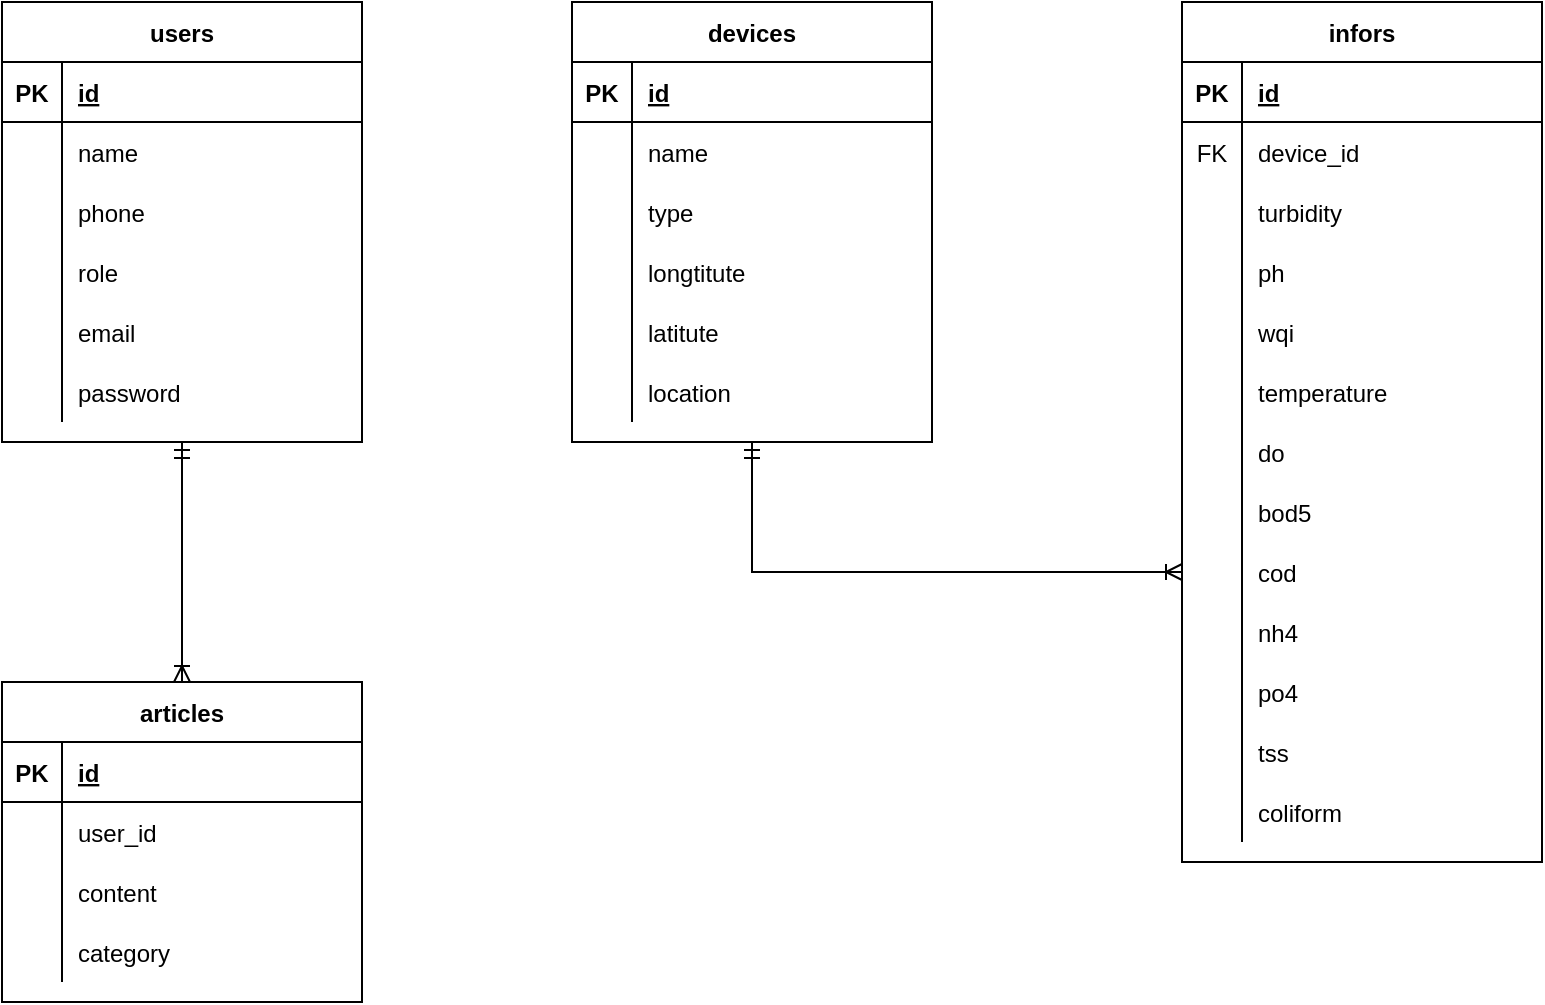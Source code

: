 <mxfile version="17.1.3" type="device"><diagram id="YUO9_QdbjIRP3teNtaTM" name="Page-1"><mxGraphModel dx="1374" dy="754" grid="1" gridSize="10" guides="1" tooltips="1" connect="1" arrows="1" fold="1" page="1" pageScale="1" pageWidth="850" pageHeight="1100" math="0" shadow="0"><root><mxCell id="0"/><mxCell id="1" parent="0"/><mxCell id="zA--3cfmyRJSqkQ5HKMH-1" value="users" style="shape=table;startSize=30;container=1;collapsible=1;childLayout=tableLayout;fixedRows=1;rowLines=0;fontStyle=1;align=center;resizeLast=1;" vertex="1" parent="1"><mxGeometry x="50" y="30" width="180" height="220" as="geometry"/></mxCell><mxCell id="zA--3cfmyRJSqkQ5HKMH-2" value="" style="shape=tableRow;horizontal=0;startSize=0;swimlaneHead=0;swimlaneBody=0;fillColor=none;collapsible=0;dropTarget=0;points=[[0,0.5],[1,0.5]];portConstraint=eastwest;top=0;left=0;right=0;bottom=1;" vertex="1" parent="zA--3cfmyRJSqkQ5HKMH-1"><mxGeometry y="30" width="180" height="30" as="geometry"/></mxCell><mxCell id="zA--3cfmyRJSqkQ5HKMH-3" value="PK" style="shape=partialRectangle;connectable=0;fillColor=none;top=0;left=0;bottom=0;right=0;fontStyle=1;overflow=hidden;" vertex="1" parent="zA--3cfmyRJSqkQ5HKMH-2"><mxGeometry width="30" height="30" as="geometry"><mxRectangle width="30" height="30" as="alternateBounds"/></mxGeometry></mxCell><mxCell id="zA--3cfmyRJSqkQ5HKMH-4" value="id" style="shape=partialRectangle;connectable=0;fillColor=none;top=0;left=0;bottom=0;right=0;align=left;spacingLeft=6;fontStyle=5;overflow=hidden;" vertex="1" parent="zA--3cfmyRJSqkQ5HKMH-2"><mxGeometry x="30" width="150" height="30" as="geometry"><mxRectangle width="150" height="30" as="alternateBounds"/></mxGeometry></mxCell><mxCell id="zA--3cfmyRJSqkQ5HKMH-5" value="" style="shape=tableRow;horizontal=0;startSize=0;swimlaneHead=0;swimlaneBody=0;fillColor=none;collapsible=0;dropTarget=0;points=[[0,0.5],[1,0.5]];portConstraint=eastwest;top=0;left=0;right=0;bottom=0;" vertex="1" parent="zA--3cfmyRJSqkQ5HKMH-1"><mxGeometry y="60" width="180" height="30" as="geometry"/></mxCell><mxCell id="zA--3cfmyRJSqkQ5HKMH-6" value="" style="shape=partialRectangle;connectable=0;fillColor=none;top=0;left=0;bottom=0;right=0;editable=1;overflow=hidden;" vertex="1" parent="zA--3cfmyRJSqkQ5HKMH-5"><mxGeometry width="30" height="30" as="geometry"><mxRectangle width="30" height="30" as="alternateBounds"/></mxGeometry></mxCell><mxCell id="zA--3cfmyRJSqkQ5HKMH-7" value="name    " style="shape=partialRectangle;connectable=0;fillColor=none;top=0;left=0;bottom=0;right=0;align=left;spacingLeft=6;overflow=hidden;" vertex="1" parent="zA--3cfmyRJSqkQ5HKMH-5"><mxGeometry x="30" width="150" height="30" as="geometry"><mxRectangle width="150" height="30" as="alternateBounds"/></mxGeometry></mxCell><mxCell id="zA--3cfmyRJSqkQ5HKMH-17" value="" style="shape=tableRow;horizontal=0;startSize=0;swimlaneHead=0;swimlaneBody=0;fillColor=none;collapsible=0;dropTarget=0;points=[[0,0.5],[1,0.5]];portConstraint=eastwest;top=0;left=0;right=0;bottom=0;" vertex="1" parent="zA--3cfmyRJSqkQ5HKMH-1"><mxGeometry y="90" width="180" height="30" as="geometry"/></mxCell><mxCell id="zA--3cfmyRJSqkQ5HKMH-18" value="" style="shape=partialRectangle;connectable=0;fillColor=none;top=0;left=0;bottom=0;right=0;editable=1;overflow=hidden;" vertex="1" parent="zA--3cfmyRJSqkQ5HKMH-17"><mxGeometry width="30" height="30" as="geometry"><mxRectangle width="30" height="30" as="alternateBounds"/></mxGeometry></mxCell><mxCell id="zA--3cfmyRJSqkQ5HKMH-19" value="phone" style="shape=partialRectangle;connectable=0;fillColor=none;top=0;left=0;bottom=0;right=0;align=left;spacingLeft=6;overflow=hidden;" vertex="1" parent="zA--3cfmyRJSqkQ5HKMH-17"><mxGeometry x="30" width="150" height="30" as="geometry"><mxRectangle width="150" height="30" as="alternateBounds"/></mxGeometry></mxCell><mxCell id="zA--3cfmyRJSqkQ5HKMH-20" value="" style="shape=tableRow;horizontal=0;startSize=0;swimlaneHead=0;swimlaneBody=0;fillColor=none;collapsible=0;dropTarget=0;points=[[0,0.5],[1,0.5]];portConstraint=eastwest;top=0;left=0;right=0;bottom=0;" vertex="1" parent="zA--3cfmyRJSqkQ5HKMH-1"><mxGeometry y="120" width="180" height="30" as="geometry"/></mxCell><mxCell id="zA--3cfmyRJSqkQ5HKMH-21" value="" style="shape=partialRectangle;connectable=0;fillColor=none;top=0;left=0;bottom=0;right=0;editable=1;overflow=hidden;" vertex="1" parent="zA--3cfmyRJSqkQ5HKMH-20"><mxGeometry width="30" height="30" as="geometry"><mxRectangle width="30" height="30" as="alternateBounds"/></mxGeometry></mxCell><mxCell id="zA--3cfmyRJSqkQ5HKMH-22" value="role" style="shape=partialRectangle;connectable=0;fillColor=none;top=0;left=0;bottom=0;right=0;align=left;spacingLeft=6;overflow=hidden;" vertex="1" parent="zA--3cfmyRJSqkQ5HKMH-20"><mxGeometry x="30" width="150" height="30" as="geometry"><mxRectangle width="150" height="30" as="alternateBounds"/></mxGeometry></mxCell><mxCell id="zA--3cfmyRJSqkQ5HKMH-8" value="" style="shape=tableRow;horizontal=0;startSize=0;swimlaneHead=0;swimlaneBody=0;fillColor=none;collapsible=0;dropTarget=0;points=[[0,0.5],[1,0.5]];portConstraint=eastwest;top=0;left=0;right=0;bottom=0;" vertex="1" parent="zA--3cfmyRJSqkQ5HKMH-1"><mxGeometry y="150" width="180" height="30" as="geometry"/></mxCell><mxCell id="zA--3cfmyRJSqkQ5HKMH-9" value="" style="shape=partialRectangle;connectable=0;fillColor=none;top=0;left=0;bottom=0;right=0;editable=1;overflow=hidden;" vertex="1" parent="zA--3cfmyRJSqkQ5HKMH-8"><mxGeometry width="30" height="30" as="geometry"><mxRectangle width="30" height="30" as="alternateBounds"/></mxGeometry></mxCell><mxCell id="zA--3cfmyRJSqkQ5HKMH-10" value="email" style="shape=partialRectangle;connectable=0;fillColor=none;top=0;left=0;bottom=0;right=0;align=left;spacingLeft=6;overflow=hidden;" vertex="1" parent="zA--3cfmyRJSqkQ5HKMH-8"><mxGeometry x="30" width="150" height="30" as="geometry"><mxRectangle width="150" height="30" as="alternateBounds"/></mxGeometry></mxCell><mxCell id="zA--3cfmyRJSqkQ5HKMH-11" value="" style="shape=tableRow;horizontal=0;startSize=0;swimlaneHead=0;swimlaneBody=0;fillColor=none;collapsible=0;dropTarget=0;points=[[0,0.5],[1,0.5]];portConstraint=eastwest;top=0;left=0;right=0;bottom=0;" vertex="1" parent="zA--3cfmyRJSqkQ5HKMH-1"><mxGeometry y="180" width="180" height="30" as="geometry"/></mxCell><mxCell id="zA--3cfmyRJSqkQ5HKMH-12" value="" style="shape=partialRectangle;connectable=0;fillColor=none;top=0;left=0;bottom=0;right=0;editable=1;overflow=hidden;" vertex="1" parent="zA--3cfmyRJSqkQ5HKMH-11"><mxGeometry width="30" height="30" as="geometry"><mxRectangle width="30" height="30" as="alternateBounds"/></mxGeometry></mxCell><mxCell id="zA--3cfmyRJSqkQ5HKMH-13" value="password" style="shape=partialRectangle;connectable=0;fillColor=none;top=0;left=0;bottom=0;right=0;align=left;spacingLeft=6;overflow=hidden;" vertex="1" parent="zA--3cfmyRJSqkQ5HKMH-11"><mxGeometry x="30" width="150" height="30" as="geometry"><mxRectangle width="150" height="30" as="alternateBounds"/></mxGeometry></mxCell><mxCell id="zA--3cfmyRJSqkQ5HKMH-23" value="devices" style="shape=table;startSize=30;container=1;collapsible=1;childLayout=tableLayout;fixedRows=1;rowLines=0;fontStyle=1;align=center;resizeLast=1;" vertex="1" parent="1"><mxGeometry x="335" y="30" width="180" height="220" as="geometry"/></mxCell><mxCell id="zA--3cfmyRJSqkQ5HKMH-24" value="" style="shape=tableRow;horizontal=0;startSize=0;swimlaneHead=0;swimlaneBody=0;fillColor=none;collapsible=0;dropTarget=0;points=[[0,0.5],[1,0.5]];portConstraint=eastwest;top=0;left=0;right=0;bottom=1;" vertex="1" parent="zA--3cfmyRJSqkQ5HKMH-23"><mxGeometry y="30" width="180" height="30" as="geometry"/></mxCell><mxCell id="zA--3cfmyRJSqkQ5HKMH-25" value="PK" style="shape=partialRectangle;connectable=0;fillColor=none;top=0;left=0;bottom=0;right=0;fontStyle=1;overflow=hidden;" vertex="1" parent="zA--3cfmyRJSqkQ5HKMH-24"><mxGeometry width="30" height="30" as="geometry"><mxRectangle width="30" height="30" as="alternateBounds"/></mxGeometry></mxCell><mxCell id="zA--3cfmyRJSqkQ5HKMH-26" value="id" style="shape=partialRectangle;connectable=0;fillColor=none;top=0;left=0;bottom=0;right=0;align=left;spacingLeft=6;fontStyle=5;overflow=hidden;" vertex="1" parent="zA--3cfmyRJSqkQ5HKMH-24"><mxGeometry x="30" width="150" height="30" as="geometry"><mxRectangle width="150" height="30" as="alternateBounds"/></mxGeometry></mxCell><mxCell id="zA--3cfmyRJSqkQ5HKMH-27" value="" style="shape=tableRow;horizontal=0;startSize=0;swimlaneHead=0;swimlaneBody=0;fillColor=none;collapsible=0;dropTarget=0;points=[[0,0.5],[1,0.5]];portConstraint=eastwest;top=0;left=0;right=0;bottom=0;" vertex="1" parent="zA--3cfmyRJSqkQ5HKMH-23"><mxGeometry y="60" width="180" height="30" as="geometry"/></mxCell><mxCell id="zA--3cfmyRJSqkQ5HKMH-28" value="" style="shape=partialRectangle;connectable=0;fillColor=none;top=0;left=0;bottom=0;right=0;editable=1;overflow=hidden;" vertex="1" parent="zA--3cfmyRJSqkQ5HKMH-27"><mxGeometry width="30" height="30" as="geometry"><mxRectangle width="30" height="30" as="alternateBounds"/></mxGeometry></mxCell><mxCell id="zA--3cfmyRJSqkQ5HKMH-29" value="name" style="shape=partialRectangle;connectable=0;fillColor=none;top=0;left=0;bottom=0;right=0;align=left;spacingLeft=6;overflow=hidden;" vertex="1" parent="zA--3cfmyRJSqkQ5HKMH-27"><mxGeometry x="30" width="150" height="30" as="geometry"><mxRectangle width="150" height="30" as="alternateBounds"/></mxGeometry></mxCell><mxCell id="zA--3cfmyRJSqkQ5HKMH-30" value="" style="shape=tableRow;horizontal=0;startSize=0;swimlaneHead=0;swimlaneBody=0;fillColor=none;collapsible=0;dropTarget=0;points=[[0,0.5],[1,0.5]];portConstraint=eastwest;top=0;left=0;right=0;bottom=0;" vertex="1" parent="zA--3cfmyRJSqkQ5HKMH-23"><mxGeometry y="90" width="180" height="30" as="geometry"/></mxCell><mxCell id="zA--3cfmyRJSqkQ5HKMH-31" value="" style="shape=partialRectangle;connectable=0;fillColor=none;top=0;left=0;bottom=0;right=0;editable=1;overflow=hidden;" vertex="1" parent="zA--3cfmyRJSqkQ5HKMH-30"><mxGeometry width="30" height="30" as="geometry"><mxRectangle width="30" height="30" as="alternateBounds"/></mxGeometry></mxCell><mxCell id="zA--3cfmyRJSqkQ5HKMH-32" value="type" style="shape=partialRectangle;connectable=0;fillColor=none;top=0;left=0;bottom=0;right=0;align=left;spacingLeft=6;overflow=hidden;" vertex="1" parent="zA--3cfmyRJSqkQ5HKMH-30"><mxGeometry x="30" width="150" height="30" as="geometry"><mxRectangle width="150" height="30" as="alternateBounds"/></mxGeometry></mxCell><mxCell id="zA--3cfmyRJSqkQ5HKMH-33" value="" style="shape=tableRow;horizontal=0;startSize=0;swimlaneHead=0;swimlaneBody=0;fillColor=none;collapsible=0;dropTarget=0;points=[[0,0.5],[1,0.5]];portConstraint=eastwest;top=0;left=0;right=0;bottom=0;" vertex="1" parent="zA--3cfmyRJSqkQ5HKMH-23"><mxGeometry y="120" width="180" height="30" as="geometry"/></mxCell><mxCell id="zA--3cfmyRJSqkQ5HKMH-34" value="" style="shape=partialRectangle;connectable=0;fillColor=none;top=0;left=0;bottom=0;right=0;editable=1;overflow=hidden;" vertex="1" parent="zA--3cfmyRJSqkQ5HKMH-33"><mxGeometry width="30" height="30" as="geometry"><mxRectangle width="30" height="30" as="alternateBounds"/></mxGeometry></mxCell><mxCell id="zA--3cfmyRJSqkQ5HKMH-35" value="longtitute" style="shape=partialRectangle;connectable=0;fillColor=none;top=0;left=0;bottom=0;right=0;align=left;spacingLeft=6;overflow=hidden;" vertex="1" parent="zA--3cfmyRJSqkQ5HKMH-33"><mxGeometry x="30" width="150" height="30" as="geometry"><mxRectangle width="150" height="30" as="alternateBounds"/></mxGeometry></mxCell><mxCell id="zA--3cfmyRJSqkQ5HKMH-36" value="" style="shape=tableRow;horizontal=0;startSize=0;swimlaneHead=0;swimlaneBody=0;fillColor=none;collapsible=0;dropTarget=0;points=[[0,0.5],[1,0.5]];portConstraint=eastwest;top=0;left=0;right=0;bottom=0;" vertex="1" parent="zA--3cfmyRJSqkQ5HKMH-23"><mxGeometry y="150" width="180" height="30" as="geometry"/></mxCell><mxCell id="zA--3cfmyRJSqkQ5HKMH-37" value="" style="shape=partialRectangle;connectable=0;fillColor=none;top=0;left=0;bottom=0;right=0;editable=1;overflow=hidden;" vertex="1" parent="zA--3cfmyRJSqkQ5HKMH-36"><mxGeometry width="30" height="30" as="geometry"><mxRectangle width="30" height="30" as="alternateBounds"/></mxGeometry></mxCell><mxCell id="zA--3cfmyRJSqkQ5HKMH-38" value="latitute" style="shape=partialRectangle;connectable=0;fillColor=none;top=0;left=0;bottom=0;right=0;align=left;spacingLeft=6;overflow=hidden;" vertex="1" parent="zA--3cfmyRJSqkQ5HKMH-36"><mxGeometry x="30" width="150" height="30" as="geometry"><mxRectangle width="150" height="30" as="alternateBounds"/></mxGeometry></mxCell><mxCell id="zA--3cfmyRJSqkQ5HKMH-39" value="" style="shape=tableRow;horizontal=0;startSize=0;swimlaneHead=0;swimlaneBody=0;fillColor=none;collapsible=0;dropTarget=0;points=[[0,0.5],[1,0.5]];portConstraint=eastwest;top=0;left=0;right=0;bottom=0;" vertex="1" parent="zA--3cfmyRJSqkQ5HKMH-23"><mxGeometry y="180" width="180" height="30" as="geometry"/></mxCell><mxCell id="zA--3cfmyRJSqkQ5HKMH-40" value="" style="shape=partialRectangle;connectable=0;fillColor=none;top=0;left=0;bottom=0;right=0;editable=1;overflow=hidden;" vertex="1" parent="zA--3cfmyRJSqkQ5HKMH-39"><mxGeometry width="30" height="30" as="geometry"><mxRectangle width="30" height="30" as="alternateBounds"/></mxGeometry></mxCell><mxCell id="zA--3cfmyRJSqkQ5HKMH-41" value="location" style="shape=partialRectangle;connectable=0;fillColor=none;top=0;left=0;bottom=0;right=0;align=left;spacingLeft=6;overflow=hidden;" vertex="1" parent="zA--3cfmyRJSqkQ5HKMH-39"><mxGeometry x="30" width="150" height="30" as="geometry"><mxRectangle width="150" height="30" as="alternateBounds"/></mxGeometry></mxCell><mxCell id="zA--3cfmyRJSqkQ5HKMH-42" value="articles" style="shape=table;startSize=30;container=1;collapsible=1;childLayout=tableLayout;fixedRows=1;rowLines=0;fontStyle=1;align=center;resizeLast=1;" vertex="1" parent="1"><mxGeometry x="50" y="370" width="180" height="160" as="geometry"/></mxCell><mxCell id="zA--3cfmyRJSqkQ5HKMH-43" value="" style="shape=tableRow;horizontal=0;startSize=0;swimlaneHead=0;swimlaneBody=0;fillColor=none;collapsible=0;dropTarget=0;points=[[0,0.5],[1,0.5]];portConstraint=eastwest;top=0;left=0;right=0;bottom=1;" vertex="1" parent="zA--3cfmyRJSqkQ5HKMH-42"><mxGeometry y="30" width="180" height="30" as="geometry"/></mxCell><mxCell id="zA--3cfmyRJSqkQ5HKMH-44" value="PK" style="shape=partialRectangle;connectable=0;fillColor=none;top=0;left=0;bottom=0;right=0;fontStyle=1;overflow=hidden;" vertex="1" parent="zA--3cfmyRJSqkQ5HKMH-43"><mxGeometry width="30" height="30" as="geometry"><mxRectangle width="30" height="30" as="alternateBounds"/></mxGeometry></mxCell><mxCell id="zA--3cfmyRJSqkQ5HKMH-45" value="id" style="shape=partialRectangle;connectable=0;fillColor=none;top=0;left=0;bottom=0;right=0;align=left;spacingLeft=6;fontStyle=5;overflow=hidden;" vertex="1" parent="zA--3cfmyRJSqkQ5HKMH-43"><mxGeometry x="30" width="150" height="30" as="geometry"><mxRectangle width="150" height="30" as="alternateBounds"/></mxGeometry></mxCell><mxCell id="zA--3cfmyRJSqkQ5HKMH-46" value="" style="shape=tableRow;horizontal=0;startSize=0;swimlaneHead=0;swimlaneBody=0;fillColor=none;collapsible=0;dropTarget=0;points=[[0,0.5],[1,0.5]];portConstraint=eastwest;top=0;left=0;right=0;bottom=0;" vertex="1" parent="zA--3cfmyRJSqkQ5HKMH-42"><mxGeometry y="60" width="180" height="30" as="geometry"/></mxCell><mxCell id="zA--3cfmyRJSqkQ5HKMH-47" value="" style="shape=partialRectangle;connectable=0;fillColor=none;top=0;left=0;bottom=0;right=0;editable=1;overflow=hidden;" vertex="1" parent="zA--3cfmyRJSqkQ5HKMH-46"><mxGeometry width="30" height="30" as="geometry"><mxRectangle width="30" height="30" as="alternateBounds"/></mxGeometry></mxCell><mxCell id="zA--3cfmyRJSqkQ5HKMH-48" value="user_id" style="shape=partialRectangle;connectable=0;fillColor=none;top=0;left=0;bottom=0;right=0;align=left;spacingLeft=6;overflow=hidden;" vertex="1" parent="zA--3cfmyRJSqkQ5HKMH-46"><mxGeometry x="30" width="150" height="30" as="geometry"><mxRectangle width="150" height="30" as="alternateBounds"/></mxGeometry></mxCell><mxCell id="zA--3cfmyRJSqkQ5HKMH-49" value="" style="shape=tableRow;horizontal=0;startSize=0;swimlaneHead=0;swimlaneBody=0;fillColor=none;collapsible=0;dropTarget=0;points=[[0,0.5],[1,0.5]];portConstraint=eastwest;top=0;left=0;right=0;bottom=0;" vertex="1" parent="zA--3cfmyRJSqkQ5HKMH-42"><mxGeometry y="90" width="180" height="30" as="geometry"/></mxCell><mxCell id="zA--3cfmyRJSqkQ5HKMH-50" value="" style="shape=partialRectangle;connectable=0;fillColor=none;top=0;left=0;bottom=0;right=0;editable=1;overflow=hidden;" vertex="1" parent="zA--3cfmyRJSqkQ5HKMH-49"><mxGeometry width="30" height="30" as="geometry"><mxRectangle width="30" height="30" as="alternateBounds"/></mxGeometry></mxCell><mxCell id="zA--3cfmyRJSqkQ5HKMH-51" value="content" style="shape=partialRectangle;connectable=0;fillColor=none;top=0;left=0;bottom=0;right=0;align=left;spacingLeft=6;overflow=hidden;" vertex="1" parent="zA--3cfmyRJSqkQ5HKMH-49"><mxGeometry x="30" width="150" height="30" as="geometry"><mxRectangle width="150" height="30" as="alternateBounds"/></mxGeometry></mxCell><mxCell id="zA--3cfmyRJSqkQ5HKMH-52" value="" style="shape=tableRow;horizontal=0;startSize=0;swimlaneHead=0;swimlaneBody=0;fillColor=none;collapsible=0;dropTarget=0;points=[[0,0.5],[1,0.5]];portConstraint=eastwest;top=0;left=0;right=0;bottom=0;" vertex="1" parent="zA--3cfmyRJSqkQ5HKMH-42"><mxGeometry y="120" width="180" height="30" as="geometry"/></mxCell><mxCell id="zA--3cfmyRJSqkQ5HKMH-53" value="" style="shape=partialRectangle;connectable=0;fillColor=none;top=0;left=0;bottom=0;right=0;editable=1;overflow=hidden;" vertex="1" parent="zA--3cfmyRJSqkQ5HKMH-52"><mxGeometry width="30" height="30" as="geometry"><mxRectangle width="30" height="30" as="alternateBounds"/></mxGeometry></mxCell><mxCell id="zA--3cfmyRJSqkQ5HKMH-54" value="category" style="shape=partialRectangle;connectable=0;fillColor=none;top=0;left=0;bottom=0;right=0;align=left;spacingLeft=6;overflow=hidden;" vertex="1" parent="zA--3cfmyRJSqkQ5HKMH-52"><mxGeometry x="30" width="150" height="30" as="geometry"><mxRectangle width="150" height="30" as="alternateBounds"/></mxGeometry></mxCell><mxCell id="zA--3cfmyRJSqkQ5HKMH-61" value="infors" style="shape=table;startSize=30;container=1;collapsible=1;childLayout=tableLayout;fixedRows=1;rowLines=0;fontStyle=1;align=center;resizeLast=1;" vertex="1" parent="1"><mxGeometry x="640" y="30" width="180" height="430" as="geometry"/></mxCell><mxCell id="zA--3cfmyRJSqkQ5HKMH-62" value="" style="shape=tableRow;horizontal=0;startSize=0;swimlaneHead=0;swimlaneBody=0;fillColor=none;collapsible=0;dropTarget=0;points=[[0,0.5],[1,0.5]];portConstraint=eastwest;top=0;left=0;right=0;bottom=1;" vertex="1" parent="zA--3cfmyRJSqkQ5HKMH-61"><mxGeometry y="30" width="180" height="30" as="geometry"/></mxCell><mxCell id="zA--3cfmyRJSqkQ5HKMH-63" value="PK" style="shape=partialRectangle;connectable=0;fillColor=none;top=0;left=0;bottom=0;right=0;fontStyle=1;overflow=hidden;" vertex="1" parent="zA--3cfmyRJSqkQ5HKMH-62"><mxGeometry width="30" height="30" as="geometry"><mxRectangle width="30" height="30" as="alternateBounds"/></mxGeometry></mxCell><mxCell id="zA--3cfmyRJSqkQ5HKMH-64" value="id" style="shape=partialRectangle;connectable=0;fillColor=none;top=0;left=0;bottom=0;right=0;align=left;spacingLeft=6;fontStyle=5;overflow=hidden;" vertex="1" parent="zA--3cfmyRJSqkQ5HKMH-62"><mxGeometry x="30" width="150" height="30" as="geometry"><mxRectangle width="150" height="30" as="alternateBounds"/></mxGeometry></mxCell><mxCell id="zA--3cfmyRJSqkQ5HKMH-65" value="" style="shape=tableRow;horizontal=0;startSize=0;swimlaneHead=0;swimlaneBody=0;fillColor=none;collapsible=0;dropTarget=0;points=[[0,0.5],[1,0.5]];portConstraint=eastwest;top=0;left=0;right=0;bottom=0;" vertex="1" parent="zA--3cfmyRJSqkQ5HKMH-61"><mxGeometry y="60" width="180" height="30" as="geometry"/></mxCell><mxCell id="zA--3cfmyRJSqkQ5HKMH-66" value="FK" style="shape=partialRectangle;connectable=0;fillColor=none;top=0;left=0;bottom=0;right=0;editable=1;overflow=hidden;" vertex="1" parent="zA--3cfmyRJSqkQ5HKMH-65"><mxGeometry width="30" height="30" as="geometry"><mxRectangle width="30" height="30" as="alternateBounds"/></mxGeometry></mxCell><mxCell id="zA--3cfmyRJSqkQ5HKMH-67" value="device_id" style="shape=partialRectangle;connectable=0;fillColor=none;top=0;left=0;bottom=0;right=0;align=left;spacingLeft=6;overflow=hidden;" vertex="1" parent="zA--3cfmyRJSqkQ5HKMH-65"><mxGeometry x="30" width="150" height="30" as="geometry"><mxRectangle width="150" height="30" as="alternateBounds"/></mxGeometry></mxCell><mxCell id="zA--3cfmyRJSqkQ5HKMH-68" value="" style="shape=tableRow;horizontal=0;startSize=0;swimlaneHead=0;swimlaneBody=0;fillColor=none;collapsible=0;dropTarget=0;points=[[0,0.5],[1,0.5]];portConstraint=eastwest;top=0;left=0;right=0;bottom=0;" vertex="1" parent="zA--3cfmyRJSqkQ5HKMH-61"><mxGeometry y="90" width="180" height="30" as="geometry"/></mxCell><mxCell id="zA--3cfmyRJSqkQ5HKMH-69" value="" style="shape=partialRectangle;connectable=0;fillColor=none;top=0;left=0;bottom=0;right=0;editable=1;overflow=hidden;" vertex="1" parent="zA--3cfmyRJSqkQ5HKMH-68"><mxGeometry width="30" height="30" as="geometry"><mxRectangle width="30" height="30" as="alternateBounds"/></mxGeometry></mxCell><mxCell id="zA--3cfmyRJSqkQ5HKMH-70" value="turbidity" style="shape=partialRectangle;connectable=0;fillColor=none;top=0;left=0;bottom=0;right=0;align=left;spacingLeft=6;overflow=hidden;" vertex="1" parent="zA--3cfmyRJSqkQ5HKMH-68"><mxGeometry x="30" width="150" height="30" as="geometry"><mxRectangle width="150" height="30" as="alternateBounds"/></mxGeometry></mxCell><mxCell id="zA--3cfmyRJSqkQ5HKMH-71" value="" style="shape=tableRow;horizontal=0;startSize=0;swimlaneHead=0;swimlaneBody=0;fillColor=none;collapsible=0;dropTarget=0;points=[[0,0.5],[1,0.5]];portConstraint=eastwest;top=0;left=0;right=0;bottom=0;" vertex="1" parent="zA--3cfmyRJSqkQ5HKMH-61"><mxGeometry y="120" width="180" height="30" as="geometry"/></mxCell><mxCell id="zA--3cfmyRJSqkQ5HKMH-72" value="" style="shape=partialRectangle;connectable=0;fillColor=none;top=0;left=0;bottom=0;right=0;editable=1;overflow=hidden;" vertex="1" parent="zA--3cfmyRJSqkQ5HKMH-71"><mxGeometry width="30" height="30" as="geometry"><mxRectangle width="30" height="30" as="alternateBounds"/></mxGeometry></mxCell><mxCell id="zA--3cfmyRJSqkQ5HKMH-73" value="ph" style="shape=partialRectangle;connectable=0;fillColor=none;top=0;left=0;bottom=0;right=0;align=left;spacingLeft=6;overflow=hidden;" vertex="1" parent="zA--3cfmyRJSqkQ5HKMH-71"><mxGeometry x="30" width="150" height="30" as="geometry"><mxRectangle width="150" height="30" as="alternateBounds"/></mxGeometry></mxCell><mxCell id="zA--3cfmyRJSqkQ5HKMH-74" value="" style="shape=tableRow;horizontal=0;startSize=0;swimlaneHead=0;swimlaneBody=0;fillColor=none;collapsible=0;dropTarget=0;points=[[0,0.5],[1,0.5]];portConstraint=eastwest;top=0;left=0;right=0;bottom=0;" vertex="1" parent="zA--3cfmyRJSqkQ5HKMH-61"><mxGeometry y="150" width="180" height="30" as="geometry"/></mxCell><mxCell id="zA--3cfmyRJSqkQ5HKMH-75" value="" style="shape=partialRectangle;connectable=0;fillColor=none;top=0;left=0;bottom=0;right=0;editable=1;overflow=hidden;" vertex="1" parent="zA--3cfmyRJSqkQ5HKMH-74"><mxGeometry width="30" height="30" as="geometry"><mxRectangle width="30" height="30" as="alternateBounds"/></mxGeometry></mxCell><mxCell id="zA--3cfmyRJSqkQ5HKMH-76" value="wqi" style="shape=partialRectangle;connectable=0;fillColor=none;top=0;left=0;bottom=0;right=0;align=left;spacingLeft=6;overflow=hidden;" vertex="1" parent="zA--3cfmyRJSqkQ5HKMH-74"><mxGeometry x="30" width="150" height="30" as="geometry"><mxRectangle width="150" height="30" as="alternateBounds"/></mxGeometry></mxCell><mxCell id="zA--3cfmyRJSqkQ5HKMH-77" value="" style="shape=tableRow;horizontal=0;startSize=0;swimlaneHead=0;swimlaneBody=0;fillColor=none;collapsible=0;dropTarget=0;points=[[0,0.5],[1,0.5]];portConstraint=eastwest;top=0;left=0;right=0;bottom=0;" vertex="1" parent="zA--3cfmyRJSqkQ5HKMH-61"><mxGeometry y="180" width="180" height="30" as="geometry"/></mxCell><mxCell id="zA--3cfmyRJSqkQ5HKMH-78" value="" style="shape=partialRectangle;connectable=0;fillColor=none;top=0;left=0;bottom=0;right=0;editable=1;overflow=hidden;" vertex="1" parent="zA--3cfmyRJSqkQ5HKMH-77"><mxGeometry width="30" height="30" as="geometry"><mxRectangle width="30" height="30" as="alternateBounds"/></mxGeometry></mxCell><mxCell id="zA--3cfmyRJSqkQ5HKMH-79" value="temperature" style="shape=partialRectangle;connectable=0;fillColor=none;top=0;left=0;bottom=0;right=0;align=left;spacingLeft=6;overflow=hidden;" vertex="1" parent="zA--3cfmyRJSqkQ5HKMH-77"><mxGeometry x="30" width="150" height="30" as="geometry"><mxRectangle width="150" height="30" as="alternateBounds"/></mxGeometry></mxCell><mxCell id="zA--3cfmyRJSqkQ5HKMH-80" value="" style="shape=tableRow;horizontal=0;startSize=0;swimlaneHead=0;swimlaneBody=0;fillColor=none;collapsible=0;dropTarget=0;points=[[0,0.5],[1,0.5]];portConstraint=eastwest;top=0;left=0;right=0;bottom=0;" vertex="1" parent="zA--3cfmyRJSqkQ5HKMH-61"><mxGeometry y="210" width="180" height="30" as="geometry"/></mxCell><mxCell id="zA--3cfmyRJSqkQ5HKMH-81" value="" style="shape=partialRectangle;connectable=0;fillColor=none;top=0;left=0;bottom=0;right=0;editable=1;overflow=hidden;" vertex="1" parent="zA--3cfmyRJSqkQ5HKMH-80"><mxGeometry width="30" height="30" as="geometry"><mxRectangle width="30" height="30" as="alternateBounds"/></mxGeometry></mxCell><mxCell id="zA--3cfmyRJSqkQ5HKMH-82" value="do        " style="shape=partialRectangle;connectable=0;fillColor=none;top=0;left=0;bottom=0;right=0;align=left;spacingLeft=6;overflow=hidden;" vertex="1" parent="zA--3cfmyRJSqkQ5HKMH-80"><mxGeometry x="30" width="150" height="30" as="geometry"><mxRectangle width="150" height="30" as="alternateBounds"/></mxGeometry></mxCell><mxCell id="zA--3cfmyRJSqkQ5HKMH-83" value="" style="shape=tableRow;horizontal=0;startSize=0;swimlaneHead=0;swimlaneBody=0;fillColor=none;collapsible=0;dropTarget=0;points=[[0,0.5],[1,0.5]];portConstraint=eastwest;top=0;left=0;right=0;bottom=0;" vertex="1" parent="zA--3cfmyRJSqkQ5HKMH-61"><mxGeometry y="240" width="180" height="30" as="geometry"/></mxCell><mxCell id="zA--3cfmyRJSqkQ5HKMH-84" value="" style="shape=partialRectangle;connectable=0;fillColor=none;top=0;left=0;bottom=0;right=0;editable=1;overflow=hidden;" vertex="1" parent="zA--3cfmyRJSqkQ5HKMH-83"><mxGeometry width="30" height="30" as="geometry"><mxRectangle width="30" height="30" as="alternateBounds"/></mxGeometry></mxCell><mxCell id="zA--3cfmyRJSqkQ5HKMH-85" value="bod5" style="shape=partialRectangle;connectable=0;fillColor=none;top=0;left=0;bottom=0;right=0;align=left;spacingLeft=6;overflow=hidden;" vertex="1" parent="zA--3cfmyRJSqkQ5HKMH-83"><mxGeometry x="30" width="150" height="30" as="geometry"><mxRectangle width="150" height="30" as="alternateBounds"/></mxGeometry></mxCell><mxCell id="zA--3cfmyRJSqkQ5HKMH-86" value="" style="shape=tableRow;horizontal=0;startSize=0;swimlaneHead=0;swimlaneBody=0;fillColor=none;collapsible=0;dropTarget=0;points=[[0,0.5],[1,0.5]];portConstraint=eastwest;top=0;left=0;right=0;bottom=0;" vertex="1" parent="zA--3cfmyRJSqkQ5HKMH-61"><mxGeometry y="270" width="180" height="30" as="geometry"/></mxCell><mxCell id="zA--3cfmyRJSqkQ5HKMH-87" value="" style="shape=partialRectangle;connectable=0;fillColor=none;top=0;left=0;bottom=0;right=0;editable=1;overflow=hidden;" vertex="1" parent="zA--3cfmyRJSqkQ5HKMH-86"><mxGeometry width="30" height="30" as="geometry"><mxRectangle width="30" height="30" as="alternateBounds"/></mxGeometry></mxCell><mxCell id="zA--3cfmyRJSqkQ5HKMH-88" value="cod" style="shape=partialRectangle;connectable=0;fillColor=none;top=0;left=0;bottom=0;right=0;align=left;spacingLeft=6;overflow=hidden;" vertex="1" parent="zA--3cfmyRJSqkQ5HKMH-86"><mxGeometry x="30" width="150" height="30" as="geometry"><mxRectangle width="150" height="30" as="alternateBounds"/></mxGeometry></mxCell><mxCell id="zA--3cfmyRJSqkQ5HKMH-89" value="" style="shape=tableRow;horizontal=0;startSize=0;swimlaneHead=0;swimlaneBody=0;fillColor=none;collapsible=0;dropTarget=0;points=[[0,0.5],[1,0.5]];portConstraint=eastwest;top=0;left=0;right=0;bottom=0;" vertex="1" parent="zA--3cfmyRJSqkQ5HKMH-61"><mxGeometry y="300" width="180" height="30" as="geometry"/></mxCell><mxCell id="zA--3cfmyRJSqkQ5HKMH-90" value="" style="shape=partialRectangle;connectable=0;fillColor=none;top=0;left=0;bottom=0;right=0;editable=1;overflow=hidden;" vertex="1" parent="zA--3cfmyRJSqkQ5HKMH-89"><mxGeometry width="30" height="30" as="geometry"><mxRectangle width="30" height="30" as="alternateBounds"/></mxGeometry></mxCell><mxCell id="zA--3cfmyRJSqkQ5HKMH-91" value="nh4" style="shape=partialRectangle;connectable=0;fillColor=none;top=0;left=0;bottom=0;right=0;align=left;spacingLeft=6;overflow=hidden;" vertex="1" parent="zA--3cfmyRJSqkQ5HKMH-89"><mxGeometry x="30" width="150" height="30" as="geometry"><mxRectangle width="150" height="30" as="alternateBounds"/></mxGeometry></mxCell><mxCell id="zA--3cfmyRJSqkQ5HKMH-92" value="" style="shape=tableRow;horizontal=0;startSize=0;swimlaneHead=0;swimlaneBody=0;fillColor=none;collapsible=0;dropTarget=0;points=[[0,0.5],[1,0.5]];portConstraint=eastwest;top=0;left=0;right=0;bottom=0;" vertex="1" parent="zA--3cfmyRJSqkQ5HKMH-61"><mxGeometry y="330" width="180" height="30" as="geometry"/></mxCell><mxCell id="zA--3cfmyRJSqkQ5HKMH-93" value="" style="shape=partialRectangle;connectable=0;fillColor=none;top=0;left=0;bottom=0;right=0;editable=1;overflow=hidden;" vertex="1" parent="zA--3cfmyRJSqkQ5HKMH-92"><mxGeometry width="30" height="30" as="geometry"><mxRectangle width="30" height="30" as="alternateBounds"/></mxGeometry></mxCell><mxCell id="zA--3cfmyRJSqkQ5HKMH-94" value="po4" style="shape=partialRectangle;connectable=0;fillColor=none;top=0;left=0;bottom=0;right=0;align=left;spacingLeft=6;overflow=hidden;" vertex="1" parent="zA--3cfmyRJSqkQ5HKMH-92"><mxGeometry x="30" width="150" height="30" as="geometry"><mxRectangle width="150" height="30" as="alternateBounds"/></mxGeometry></mxCell><mxCell id="zA--3cfmyRJSqkQ5HKMH-95" value="" style="shape=tableRow;horizontal=0;startSize=0;swimlaneHead=0;swimlaneBody=0;fillColor=none;collapsible=0;dropTarget=0;points=[[0,0.5],[1,0.5]];portConstraint=eastwest;top=0;left=0;right=0;bottom=0;" vertex="1" parent="zA--3cfmyRJSqkQ5HKMH-61"><mxGeometry y="360" width="180" height="30" as="geometry"/></mxCell><mxCell id="zA--3cfmyRJSqkQ5HKMH-96" value="" style="shape=partialRectangle;connectable=0;fillColor=none;top=0;left=0;bottom=0;right=0;editable=1;overflow=hidden;" vertex="1" parent="zA--3cfmyRJSqkQ5HKMH-95"><mxGeometry width="30" height="30" as="geometry"><mxRectangle width="30" height="30" as="alternateBounds"/></mxGeometry></mxCell><mxCell id="zA--3cfmyRJSqkQ5HKMH-97" value="tss" style="shape=partialRectangle;connectable=0;fillColor=none;top=0;left=0;bottom=0;right=0;align=left;spacingLeft=6;overflow=hidden;" vertex="1" parent="zA--3cfmyRJSqkQ5HKMH-95"><mxGeometry x="30" width="150" height="30" as="geometry"><mxRectangle width="150" height="30" as="alternateBounds"/></mxGeometry></mxCell><mxCell id="zA--3cfmyRJSqkQ5HKMH-98" value="" style="shape=tableRow;horizontal=0;startSize=0;swimlaneHead=0;swimlaneBody=0;fillColor=none;collapsible=0;dropTarget=0;points=[[0,0.5],[1,0.5]];portConstraint=eastwest;top=0;left=0;right=0;bottom=0;" vertex="1" parent="zA--3cfmyRJSqkQ5HKMH-61"><mxGeometry y="390" width="180" height="30" as="geometry"/></mxCell><mxCell id="zA--3cfmyRJSqkQ5HKMH-99" value="     " style="shape=partialRectangle;connectable=0;fillColor=none;top=0;left=0;bottom=0;right=0;editable=1;overflow=hidden;" vertex="1" parent="zA--3cfmyRJSqkQ5HKMH-98"><mxGeometry width="30" height="30" as="geometry"><mxRectangle width="30" height="30" as="alternateBounds"/></mxGeometry></mxCell><mxCell id="zA--3cfmyRJSqkQ5HKMH-100" value="coliform" style="shape=partialRectangle;connectable=0;fillColor=none;top=0;left=0;bottom=0;right=0;align=left;spacingLeft=6;overflow=hidden;" vertex="1" parent="zA--3cfmyRJSqkQ5HKMH-98"><mxGeometry x="30" width="150" height="30" as="geometry"><mxRectangle width="150" height="30" as="alternateBounds"/></mxGeometry></mxCell><mxCell id="zA--3cfmyRJSqkQ5HKMH-103" value="" style="edgeStyle=orthogonalEdgeStyle;fontSize=12;html=1;endArrow=ERoneToMany;startArrow=ERmandOne;rounded=0;exitX=0.5;exitY=1;exitDx=0;exitDy=0;entryX=0.5;entryY=0;entryDx=0;entryDy=0;" edge="1" parent="1" source="zA--3cfmyRJSqkQ5HKMH-1" target="zA--3cfmyRJSqkQ5HKMH-42"><mxGeometry width="100" height="100" relative="1" as="geometry"><mxPoint x="370" y="320" as="sourcePoint"/><mxPoint x="470" y="220" as="targetPoint"/></mxGeometry></mxCell><mxCell id="zA--3cfmyRJSqkQ5HKMH-104" value="" style="edgeStyle=orthogonalEdgeStyle;fontSize=12;html=1;endArrow=ERoneToMany;startArrow=ERmandOne;rounded=0;exitX=0.5;exitY=1;exitDx=0;exitDy=0;entryX=0;entryY=0.5;entryDx=0;entryDy=0;" edge="1" parent="1" source="zA--3cfmyRJSqkQ5HKMH-23" target="zA--3cfmyRJSqkQ5HKMH-86"><mxGeometry width="100" height="100" relative="1" as="geometry"><mxPoint x="150" y="260" as="sourcePoint"/><mxPoint x="150" y="380" as="targetPoint"/></mxGeometry></mxCell></root></mxGraphModel></diagram></mxfile>